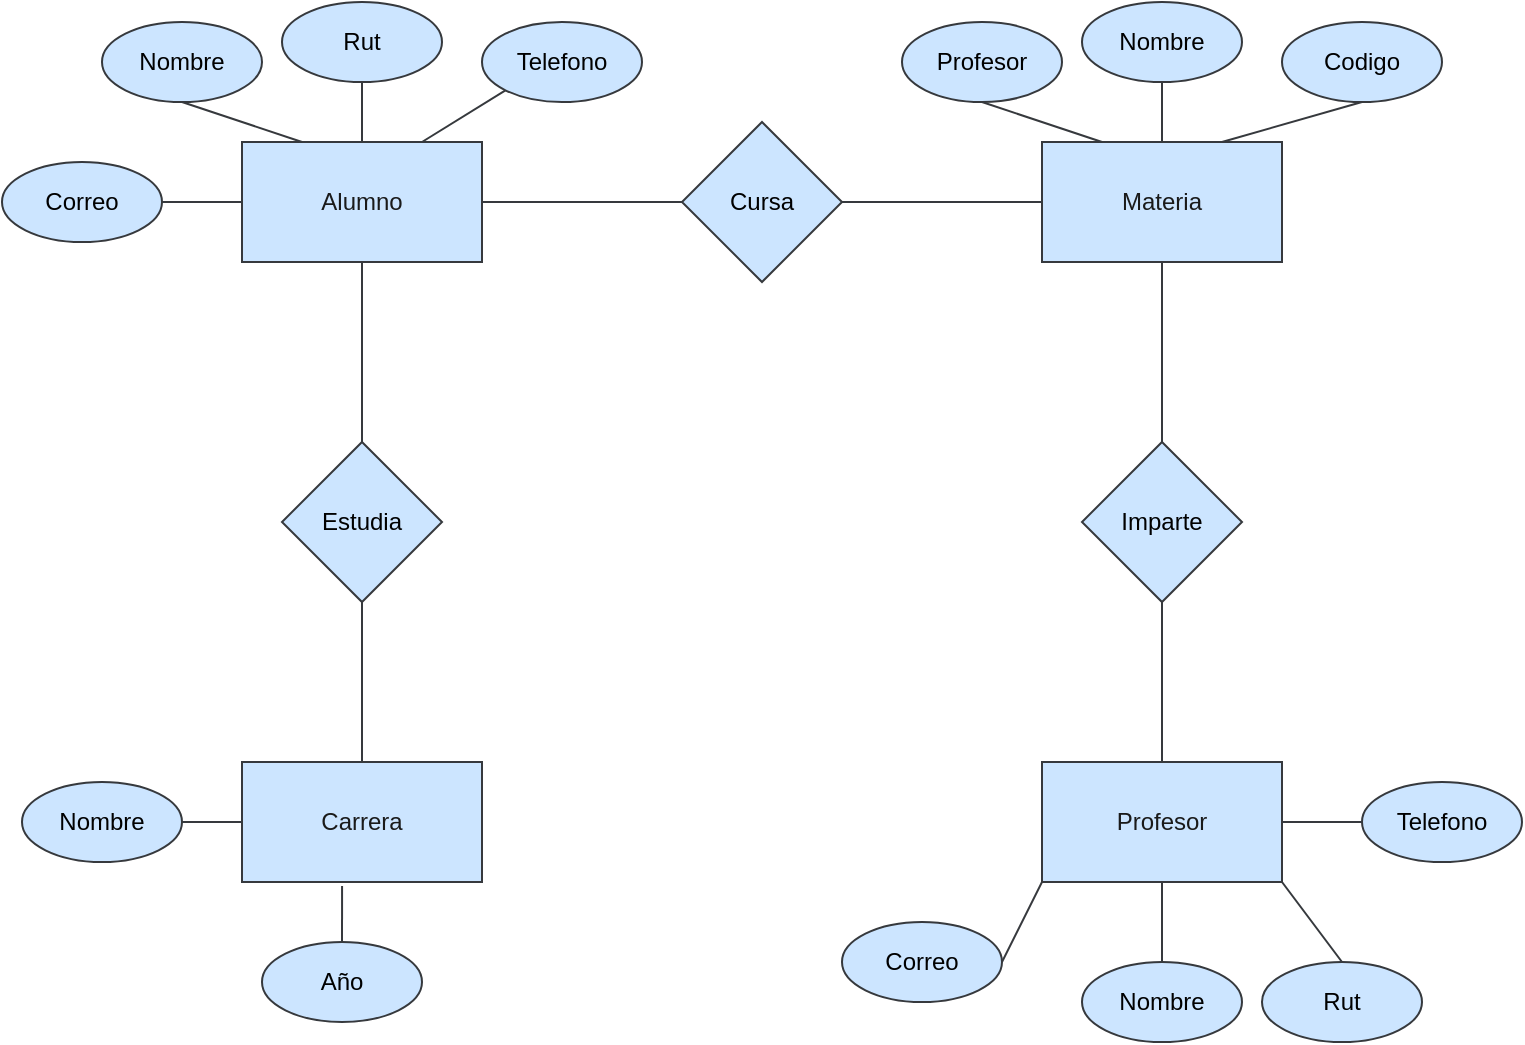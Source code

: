 <mxfile>
    <diagram id="e8bPTWR-AP_tHWoqGslN" name="Page-1">
        <mxGraphModel dx="965" dy="562" grid="1" gridSize="10" guides="1" tooltips="1" connect="1" arrows="1" fold="1" page="1" pageScale="1" pageWidth="1169" pageHeight="827" background="#FFFFFF" math="0" shadow="0">
            <root>
                <mxCell id="0"/>
                <mxCell id="1" parent="0"/>
                <mxCell id="10" value="&lt;font color=&quot;#1a1a1a&quot;&gt;Alumno&lt;/font&gt;" style="rounded=0;whiteSpace=wrap;html=1;fillColor=#cce5ff;strokeColor=#36393d;" vertex="1" parent="1">
                    <mxGeometry x="420" y="160" width="120" height="60" as="geometry"/>
                </mxCell>
                <mxCell id="12" value="&lt;font color=&quot;#1a1a1a&quot;&gt;Carrera&lt;/font&gt;" style="rounded=0;whiteSpace=wrap;html=1;fillColor=#cce5ff;strokeColor=#36393d;" vertex="1" parent="1">
                    <mxGeometry x="420" y="470" width="120" height="60" as="geometry"/>
                </mxCell>
                <mxCell id="13" value="&lt;font color=&quot;#1a1a1a&quot;&gt;Materia&lt;/font&gt;" style="rounded=0;whiteSpace=wrap;html=1;fillColor=#cce5ff;strokeColor=#36393d;" vertex="1" parent="1">
                    <mxGeometry x="820" y="160" width="120" height="60" as="geometry"/>
                </mxCell>
                <mxCell id="14" value="&lt;font color=&quot;#1a1a1a&quot;&gt;Profesor&lt;/font&gt;" style="rounded=0;whiteSpace=wrap;html=1;fillColor=#cce5ff;strokeColor=#36393d;" vertex="1" parent="1">
                    <mxGeometry x="820" y="470" width="120" height="60" as="geometry"/>
                </mxCell>
                <mxCell id="15" value="&lt;font color=&quot;#000000&quot;&gt;Imparte&lt;/font&gt;" style="rhombus;whiteSpace=wrap;html=1;fillColor=#cce5ff;strokeColor=#36393d;" vertex="1" parent="1">
                    <mxGeometry x="840" y="310" width="80" height="80" as="geometry"/>
                </mxCell>
                <mxCell id="19" value="" style="endArrow=none;html=1;fontColor=#000000;fillColor=#cce5ff;strokeColor=#36393d;entryX=0.5;entryY=1;entryDx=0;entryDy=0;exitX=0.5;exitY=0;exitDx=0;exitDy=0;" edge="1" parent="1" source="14" target="15">
                    <mxGeometry width="50" height="50" relative="1" as="geometry">
                        <mxPoint x="630" y="420" as="sourcePoint"/>
                        <mxPoint x="680" y="370" as="targetPoint"/>
                    </mxGeometry>
                </mxCell>
                <mxCell id="20" value="" style="endArrow=none;html=1;fontColor=#000000;exitX=0.5;exitY=0;exitDx=0;exitDy=0;fillColor=#cce5ff;strokeColor=#36393d;" edge="1" parent="1" source="15" target="13">
                    <mxGeometry width="50" height="50" relative="1" as="geometry">
                        <mxPoint x="860" y="310" as="sourcePoint"/>
                        <mxPoint x="910" y="260" as="targetPoint"/>
                    </mxGeometry>
                </mxCell>
                <mxCell id="21" value="&lt;font color=&quot;#000000&quot;&gt;Estudia&lt;/font&gt;" style="rhombus;whiteSpace=wrap;html=1;fillColor=#cce5ff;strokeColor=#36393d;" vertex="1" parent="1">
                    <mxGeometry x="440" y="310" width="80" height="80" as="geometry"/>
                </mxCell>
                <mxCell id="22" value="" style="endArrow=none;html=1;fontColor=#000000;entryX=0.5;entryY=1;entryDx=0;entryDy=0;exitX=0.5;exitY=0;exitDx=0;exitDy=0;fillColor=#cce5ff;strokeColor=#36393d;" edge="1" parent="1" source="12" target="21">
                    <mxGeometry width="50" height="50" relative="1" as="geometry">
                        <mxPoint x="580" y="440" as="sourcePoint"/>
                        <mxPoint x="630" y="390" as="targetPoint"/>
                    </mxGeometry>
                </mxCell>
                <mxCell id="23" value="" style="endArrow=none;html=1;fontColor=#000000;entryX=0.5;entryY=1;entryDx=0;entryDy=0;fillColor=#cce5ff;strokeColor=#36393d;" edge="1" parent="1" source="21" target="10">
                    <mxGeometry width="50" height="50" relative="1" as="geometry">
                        <mxPoint x="560" y="340" as="sourcePoint"/>
                        <mxPoint x="560" y="260" as="targetPoint"/>
                    </mxGeometry>
                </mxCell>
                <mxCell id="25" value="&lt;font color=&quot;#000000&quot;&gt;Cursa&lt;/font&gt;" style="rhombus;whiteSpace=wrap;html=1;fillColor=#cce5ff;strokeColor=#36393d;" vertex="1" parent="1">
                    <mxGeometry x="640" y="150" width="80" height="80" as="geometry"/>
                </mxCell>
                <mxCell id="26" value="" style="endArrow=none;html=1;fontColor=#000000;entryX=0;entryY=0.5;entryDx=0;entryDy=0;fillColor=#cce5ff;strokeColor=#36393d;exitX=1;exitY=0.5;exitDx=0;exitDy=0;" edge="1" parent="1" source="10" target="25">
                    <mxGeometry width="50" height="50" relative="1" as="geometry">
                        <mxPoint x="640" y="320" as="sourcePoint"/>
                        <mxPoint x="640" y="230" as="targetPoint"/>
                    </mxGeometry>
                </mxCell>
                <mxCell id="27" value="" style="endArrow=none;html=1;fontColor=#000000;entryX=0;entryY=0.5;entryDx=0;entryDy=0;fillColor=#cce5ff;strokeColor=#36393d;" edge="1" parent="1" source="25" target="13">
                    <mxGeometry width="50" height="50" relative="1" as="geometry">
                        <mxPoint x="710" y="240" as="sourcePoint"/>
                        <mxPoint x="790" y="250" as="targetPoint"/>
                    </mxGeometry>
                </mxCell>
                <mxCell id="28" value="&lt;font color=&quot;#000000&quot;&gt;Nombre&lt;/font&gt;" style="ellipse;whiteSpace=wrap;html=1;fillColor=#cce5ff;strokeColor=#36393d;" vertex="1" parent="1">
                    <mxGeometry x="350" y="100" width="80" height="40" as="geometry"/>
                </mxCell>
                <mxCell id="29" value="&lt;font color=&quot;#000000&quot;&gt;Rut&lt;/font&gt;" style="ellipse;whiteSpace=wrap;html=1;fillColor=#cce5ff;strokeColor=#36393d;" vertex="1" parent="1">
                    <mxGeometry x="440" y="90" width="80" height="40" as="geometry"/>
                </mxCell>
                <mxCell id="30" value="&lt;font color=&quot;#000000&quot;&gt;Telefono&lt;/font&gt;" style="ellipse;whiteSpace=wrap;html=1;fillColor=#cce5ff;strokeColor=#36393d;" vertex="1" parent="1">
                    <mxGeometry x="540" y="100" width="80" height="40" as="geometry"/>
                </mxCell>
                <mxCell id="31" value="" style="endArrow=none;html=1;fontColor=#000000;entryX=0.5;entryY=1;entryDx=0;entryDy=0;fillColor=#cce5ff;strokeColor=#36393d;exitX=0.25;exitY=0;exitDx=0;exitDy=0;" edge="1" parent="1" source="10" target="28">
                    <mxGeometry width="50" height="50" relative="1" as="geometry">
                        <mxPoint x="370" y="200" as="sourcePoint"/>
                        <mxPoint x="370" y="110" as="targetPoint"/>
                    </mxGeometry>
                </mxCell>
                <mxCell id="32" value="" style="endArrow=none;html=1;fontColor=#000000;entryX=0.5;entryY=1;entryDx=0;entryDy=0;fillColor=#cce5ff;strokeColor=#36393d;exitX=0.5;exitY=0;exitDx=0;exitDy=0;" edge="1" parent="1" source="10" target="29">
                    <mxGeometry width="50" height="50" relative="1" as="geometry">
                        <mxPoint x="480" y="150" as="sourcePoint"/>
                        <mxPoint x="440" y="90" as="targetPoint"/>
                    </mxGeometry>
                </mxCell>
                <mxCell id="33" value="" style="endArrow=none;html=1;fontColor=#000000;entryX=0;entryY=1;entryDx=0;entryDy=0;fillColor=#cce5ff;strokeColor=#36393d;exitX=0.25;exitY=0;exitDx=0;exitDy=0;" edge="1" parent="1" target="30">
                    <mxGeometry width="50" height="50" relative="1" as="geometry">
                        <mxPoint x="510" y="160" as="sourcePoint"/>
                        <mxPoint x="540" y="110" as="targetPoint"/>
                    </mxGeometry>
                </mxCell>
                <mxCell id="34" value="&lt;font color=&quot;#000000&quot;&gt;Nombre&lt;/font&gt;" style="ellipse;whiteSpace=wrap;html=1;fillColor=#cce5ff;strokeColor=#36393d;" vertex="1" parent="1">
                    <mxGeometry x="840" y="90" width="80" height="40" as="geometry"/>
                </mxCell>
                <mxCell id="36" value="" style="endArrow=none;html=1;fontColor=#000000;entryX=0.5;entryY=1;entryDx=0;entryDy=0;fillColor=#cce5ff;strokeColor=#36393d;" edge="1" parent="1" source="13" target="34">
                    <mxGeometry width="50" height="50" relative="1" as="geometry">
                        <mxPoint x="740" y="140" as="sourcePoint"/>
                        <mxPoint x="781.716" y="114.142" as="targetPoint"/>
                    </mxGeometry>
                </mxCell>
                <mxCell id="37" value="&lt;font color=&quot;#000000&quot;&gt;Codigo&lt;/font&gt;" style="ellipse;whiteSpace=wrap;html=1;fillColor=#cce5ff;strokeColor=#36393d;" vertex="1" parent="1">
                    <mxGeometry x="940" y="100" width="80" height="40" as="geometry"/>
                </mxCell>
                <mxCell id="38" value="" style="endArrow=none;html=1;fontColor=#000000;entryX=0.5;entryY=1;entryDx=0;entryDy=0;fillColor=#cce5ff;strokeColor=#36393d;exitX=0.75;exitY=0;exitDx=0;exitDy=0;" edge="1" parent="1" source="13" target="37">
                    <mxGeometry width="50" height="50" relative="1" as="geometry">
                        <mxPoint x="1010" y="200" as="sourcePoint"/>
                        <mxPoint x="1010" y="170" as="targetPoint"/>
                    </mxGeometry>
                </mxCell>
                <mxCell id="39" value="&lt;font color=&quot;#000000&quot;&gt;Profesor&lt;/font&gt;" style="ellipse;whiteSpace=wrap;html=1;fillColor=#cce5ff;strokeColor=#36393d;" vertex="1" parent="1">
                    <mxGeometry x="750" y="100" width="80" height="40" as="geometry"/>
                </mxCell>
                <mxCell id="40" value="" style="endArrow=none;html=1;fontColor=#000000;entryX=0.5;entryY=1;entryDx=0;entryDy=0;fillColor=#cce5ff;strokeColor=#36393d;exitX=0.25;exitY=0;exitDx=0;exitDy=0;" edge="1" parent="1" source="13" target="39">
                    <mxGeometry width="50" height="50" relative="1" as="geometry">
                        <mxPoint x="779.5" y="180" as="sourcePoint"/>
                        <mxPoint x="779.5" y="150" as="targetPoint"/>
                    </mxGeometry>
                </mxCell>
                <mxCell id="41" value="&lt;font color=&quot;#000000&quot;&gt;Nombre&lt;/font&gt;" style="ellipse;whiteSpace=wrap;html=1;fillColor=#cce5ff;strokeColor=#36393d;" vertex="1" parent="1">
                    <mxGeometry x="310" y="480" width="80" height="40" as="geometry"/>
                </mxCell>
                <mxCell id="42" value="" style="endArrow=none;html=1;fontColor=#000000;fillColor=#cce5ff;strokeColor=#36393d;exitX=0;exitY=0.5;exitDx=0;exitDy=0;entryX=1;entryY=0.5;entryDx=0;entryDy=0;" edge="1" parent="1" source="12" target="41">
                    <mxGeometry width="50" height="50" relative="1" as="geometry">
                        <mxPoint x="350" y="390" as="sourcePoint"/>
                        <mxPoint x="370" y="460" as="targetPoint"/>
                    </mxGeometry>
                </mxCell>
                <mxCell id="43" value="&lt;font color=&quot;#000000&quot;&gt;Año&lt;/font&gt;" style="ellipse;whiteSpace=wrap;html=1;fillColor=#cce5ff;strokeColor=#36393d;" vertex="1" parent="1">
                    <mxGeometry x="430" y="560" width="80" height="40" as="geometry"/>
                </mxCell>
                <mxCell id="44" value="" style="endArrow=none;html=1;fontColor=#000000;entryX=0.417;entryY=1.033;entryDx=0;entryDy=0;exitX=0.5;exitY=0;exitDx=0;exitDy=0;fillColor=#cce5ff;strokeColor=#36393d;entryPerimeter=0;" edge="1" parent="1" source="43" target="12">
                    <mxGeometry width="50" height="50" relative="1" as="geometry">
                        <mxPoint x="540" y="640" as="sourcePoint"/>
                        <mxPoint x="540" y="560" as="targetPoint"/>
                    </mxGeometry>
                </mxCell>
                <mxCell id="45" value="&lt;font color=&quot;#000000&quot;&gt;Correo&lt;/font&gt;" style="ellipse;whiteSpace=wrap;html=1;fillColor=#cce5ff;strokeColor=#36393d;" vertex="1" parent="1">
                    <mxGeometry x="300" y="170" width="80" height="40" as="geometry"/>
                </mxCell>
                <mxCell id="46" value="" style="endArrow=none;html=1;fontColor=#000000;entryX=1;entryY=0.5;entryDx=0;entryDy=0;fillColor=#cce5ff;strokeColor=#36393d;exitX=0;exitY=0.5;exitDx=0;exitDy=0;" edge="1" parent="1" source="10" target="45">
                    <mxGeometry width="50" height="50" relative="1" as="geometry">
                        <mxPoint x="370" y="320" as="sourcePoint"/>
                        <mxPoint x="370" y="230" as="targetPoint"/>
                    </mxGeometry>
                </mxCell>
                <mxCell id="47" value="&lt;font color=&quot;#000000&quot;&gt;Nombre&lt;/font&gt;" style="ellipse;whiteSpace=wrap;html=1;fillColor=#cce5ff;strokeColor=#36393d;" vertex="1" parent="1">
                    <mxGeometry x="840" y="570" width="80" height="40" as="geometry"/>
                </mxCell>
                <mxCell id="48" value="&lt;font color=&quot;#000000&quot;&gt;Rut&lt;/font&gt;" style="ellipse;whiteSpace=wrap;html=1;fillColor=#cce5ff;strokeColor=#36393d;" vertex="1" parent="1">
                    <mxGeometry x="930" y="570" width="80" height="40" as="geometry"/>
                </mxCell>
                <mxCell id="49" value="&lt;font color=&quot;#000000&quot;&gt;Telefono&lt;/font&gt;" style="ellipse;whiteSpace=wrap;html=1;fillColor=#cce5ff;strokeColor=#36393d;" vertex="1" parent="1">
                    <mxGeometry x="980" y="480" width="80" height="40" as="geometry"/>
                </mxCell>
                <mxCell id="50" value="&lt;font color=&quot;#000000&quot;&gt;Correo&lt;/font&gt;" style="ellipse;whiteSpace=wrap;html=1;fillColor=#cce5ff;strokeColor=#36393d;" vertex="1" parent="1">
                    <mxGeometry x="720" y="550" width="80" height="40" as="geometry"/>
                </mxCell>
                <mxCell id="51" value="" style="endArrow=none;html=1;fontColor=#000000;fillColor=#cce5ff;strokeColor=#36393d;entryX=0.5;entryY=1;entryDx=0;entryDy=0;exitX=0.5;exitY=0;exitDx=0;exitDy=0;" edge="1" parent="1" source="47" target="14">
                    <mxGeometry width="50" height="50" relative="1" as="geometry">
                        <mxPoint x="780" y="620" as="sourcePoint"/>
                        <mxPoint x="780" y="540" as="targetPoint"/>
                    </mxGeometry>
                </mxCell>
                <mxCell id="52" value="" style="endArrow=none;html=1;fontColor=#000000;fillColor=#cce5ff;strokeColor=#36393d;entryX=1;entryY=0.5;entryDx=0;entryDy=0;exitX=0;exitY=1;exitDx=0;exitDy=0;" edge="1" parent="1" source="14" target="50">
                    <mxGeometry width="50" height="50" relative="1" as="geometry">
                        <mxPoint x="800" y="590" as="sourcePoint"/>
                        <mxPoint x="800" y="510" as="targetPoint"/>
                    </mxGeometry>
                </mxCell>
                <mxCell id="53" value="" style="endArrow=none;html=1;fontColor=#000000;fillColor=#cce5ff;strokeColor=#36393d;entryX=0;entryY=0.5;entryDx=0;entryDy=0;exitX=1;exitY=0.5;exitDx=0;exitDy=0;" edge="1" parent="1" source="14" target="49">
                    <mxGeometry width="50" height="50" relative="1" as="geometry">
                        <mxPoint x="960" y="500" as="sourcePoint"/>
                        <mxPoint x="910" y="420" as="targetPoint"/>
                    </mxGeometry>
                </mxCell>
                <mxCell id="54" value="" style="endArrow=none;html=1;fontColor=#000000;fillColor=#cce5ff;strokeColor=#36393d;entryX=0.5;entryY=0;entryDx=0;entryDy=0;exitX=1;exitY=1;exitDx=0;exitDy=0;" edge="1" parent="1" source="14" target="48">
                    <mxGeometry width="50" height="50" relative="1" as="geometry">
                        <mxPoint x="1040" y="620" as="sourcePoint"/>
                        <mxPoint x="1040" y="540" as="targetPoint"/>
                    </mxGeometry>
                </mxCell>
            </root>
        </mxGraphModel>
    </diagram>
</mxfile>